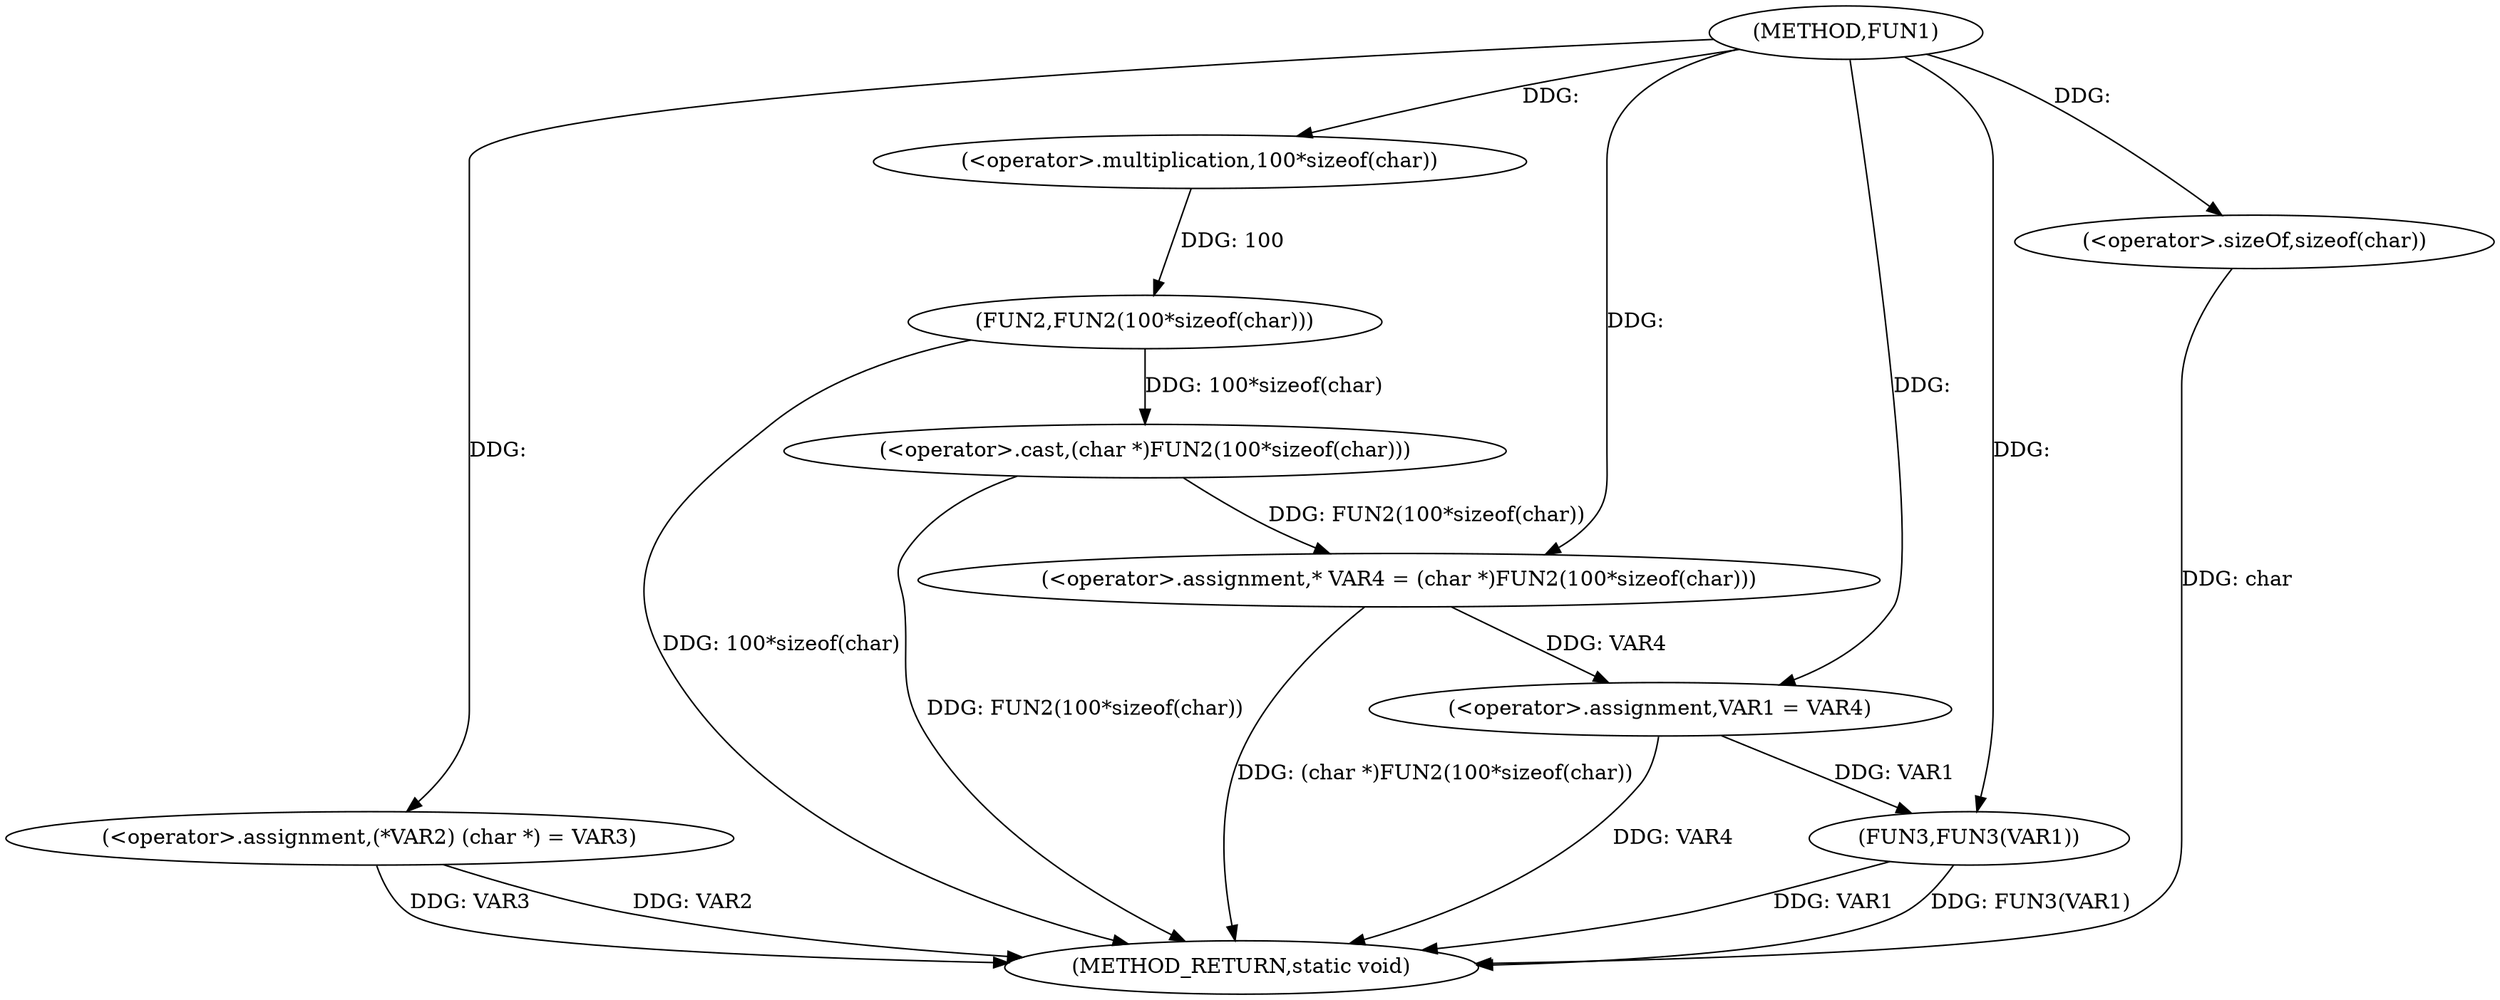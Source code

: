 digraph FUN1 {  
"1000100" [label = "(METHOD,FUN1)" ]
"1000122" [label = "(METHOD_RETURN,static void)" ]
"1000104" [label = "(<operator>.assignment,(*VAR2) (char *) = VAR3)" ]
"1000108" [label = "(<operator>.assignment,* VAR4 = (char *)FUN2(100*sizeof(char)))" ]
"1000110" [label = "(<operator>.cast,(char *)FUN2(100*sizeof(char)))" ]
"1000112" [label = "(FUN2,FUN2(100*sizeof(char)))" ]
"1000113" [label = "(<operator>.multiplication,100*sizeof(char))" ]
"1000115" [label = "(<operator>.sizeOf,sizeof(char))" ]
"1000117" [label = "(<operator>.assignment,VAR1 = VAR4)" ]
"1000120" [label = "(FUN3,FUN3(VAR1))" ]
  "1000104" -> "1000122"  [ label = "DDG: VAR2"] 
  "1000110" -> "1000122"  [ label = "DDG: FUN2(100*sizeof(char))"] 
  "1000117" -> "1000122"  [ label = "DDG: VAR4"] 
  "1000115" -> "1000122"  [ label = "DDG: char"] 
  "1000104" -> "1000122"  [ label = "DDG: VAR3"] 
  "1000120" -> "1000122"  [ label = "DDG: VAR1"] 
  "1000112" -> "1000122"  [ label = "DDG: 100*sizeof(char)"] 
  "1000108" -> "1000122"  [ label = "DDG: (char *)FUN2(100*sizeof(char))"] 
  "1000120" -> "1000122"  [ label = "DDG: FUN3(VAR1)"] 
  "1000100" -> "1000104"  [ label = "DDG: "] 
  "1000110" -> "1000108"  [ label = "DDG: FUN2(100*sizeof(char))"] 
  "1000100" -> "1000108"  [ label = "DDG: "] 
  "1000112" -> "1000110"  [ label = "DDG: 100*sizeof(char)"] 
  "1000113" -> "1000112"  [ label = "DDG: 100"] 
  "1000100" -> "1000113"  [ label = "DDG: "] 
  "1000100" -> "1000115"  [ label = "DDG: "] 
  "1000108" -> "1000117"  [ label = "DDG: VAR4"] 
  "1000100" -> "1000117"  [ label = "DDG: "] 
  "1000117" -> "1000120"  [ label = "DDG: VAR1"] 
  "1000100" -> "1000120"  [ label = "DDG: "] 
}
